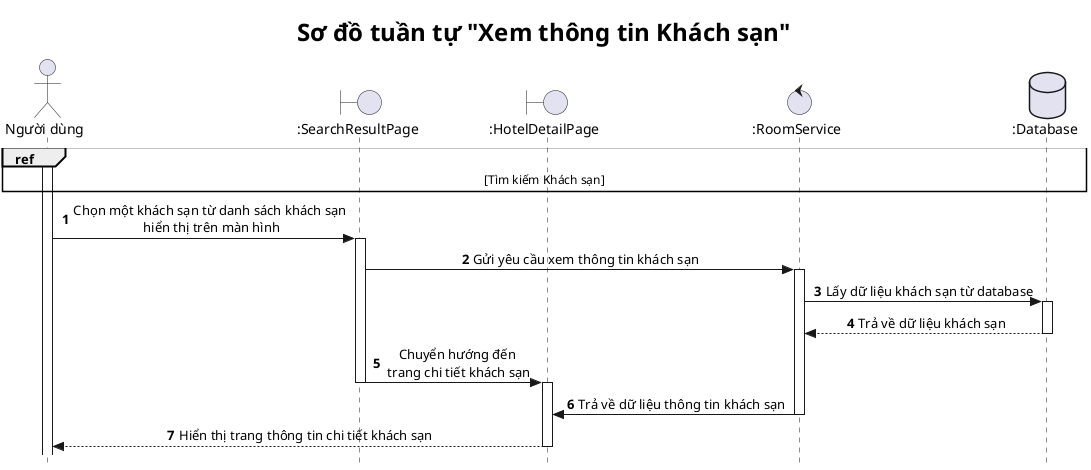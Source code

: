 @startuml

title <size: 24> Sơ đồ tuần tự "Xem thông tin Khách sạn" </size>

skinparam style strictuml
skinparam SequenceMessageAlignment center

autonumber

actor "Người dùng" as U
boundary ":SearchResultPage" as SRP  
boundary ":HotelDetailPage" as RDP
control ":RoomService" as RS
database ":Database" as DB  

ref over U, DB
    [Tìm kiếm Khách sạn]
end ref


activate U
U -> SRP: Chọn một khách sạn từ danh sách khách sạn\n hiển thị trên màn hình
activate SRP
SRP -> RS: Gửi yêu cầu xem thông tin khách sạn
activate RS
RS -> DB: Lấy dữ liệu khách sạn từ database
activate DB
DB --> RS: Trả về dữ liệu khách sạn
deactivate DB
SRP -> RDP: Chuyển hướng đến\n trang chi tiết khách sạn
deactivate SRP
activate RDP
deactivate DB
RS -> RDP: Trả về dữ liệu thông tin khách sạn
deactivate RS
RDP --> U: Hiển thị trang thông tin chi tiết khách sạn
deactivate RDP

@enduml